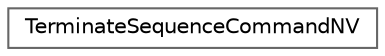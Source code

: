 digraph "Graphical Class Hierarchy"
{
 // LATEX_PDF_SIZE
  bgcolor="transparent";
  edge [fontname=Helvetica,fontsize=10,labelfontname=Helvetica,labelfontsize=10];
  node [fontname=Helvetica,fontsize=10,shape=box,height=0.2,width=0.4];
  rankdir="LR";
  Node0 [id="Node000000",label="TerminateSequenceCommandNV",height=0.2,width=0.4,color="grey40", fillcolor="white", style="filled",URL="$struct_terminate_sequence_command_n_v.html",tooltip=" "];
}

